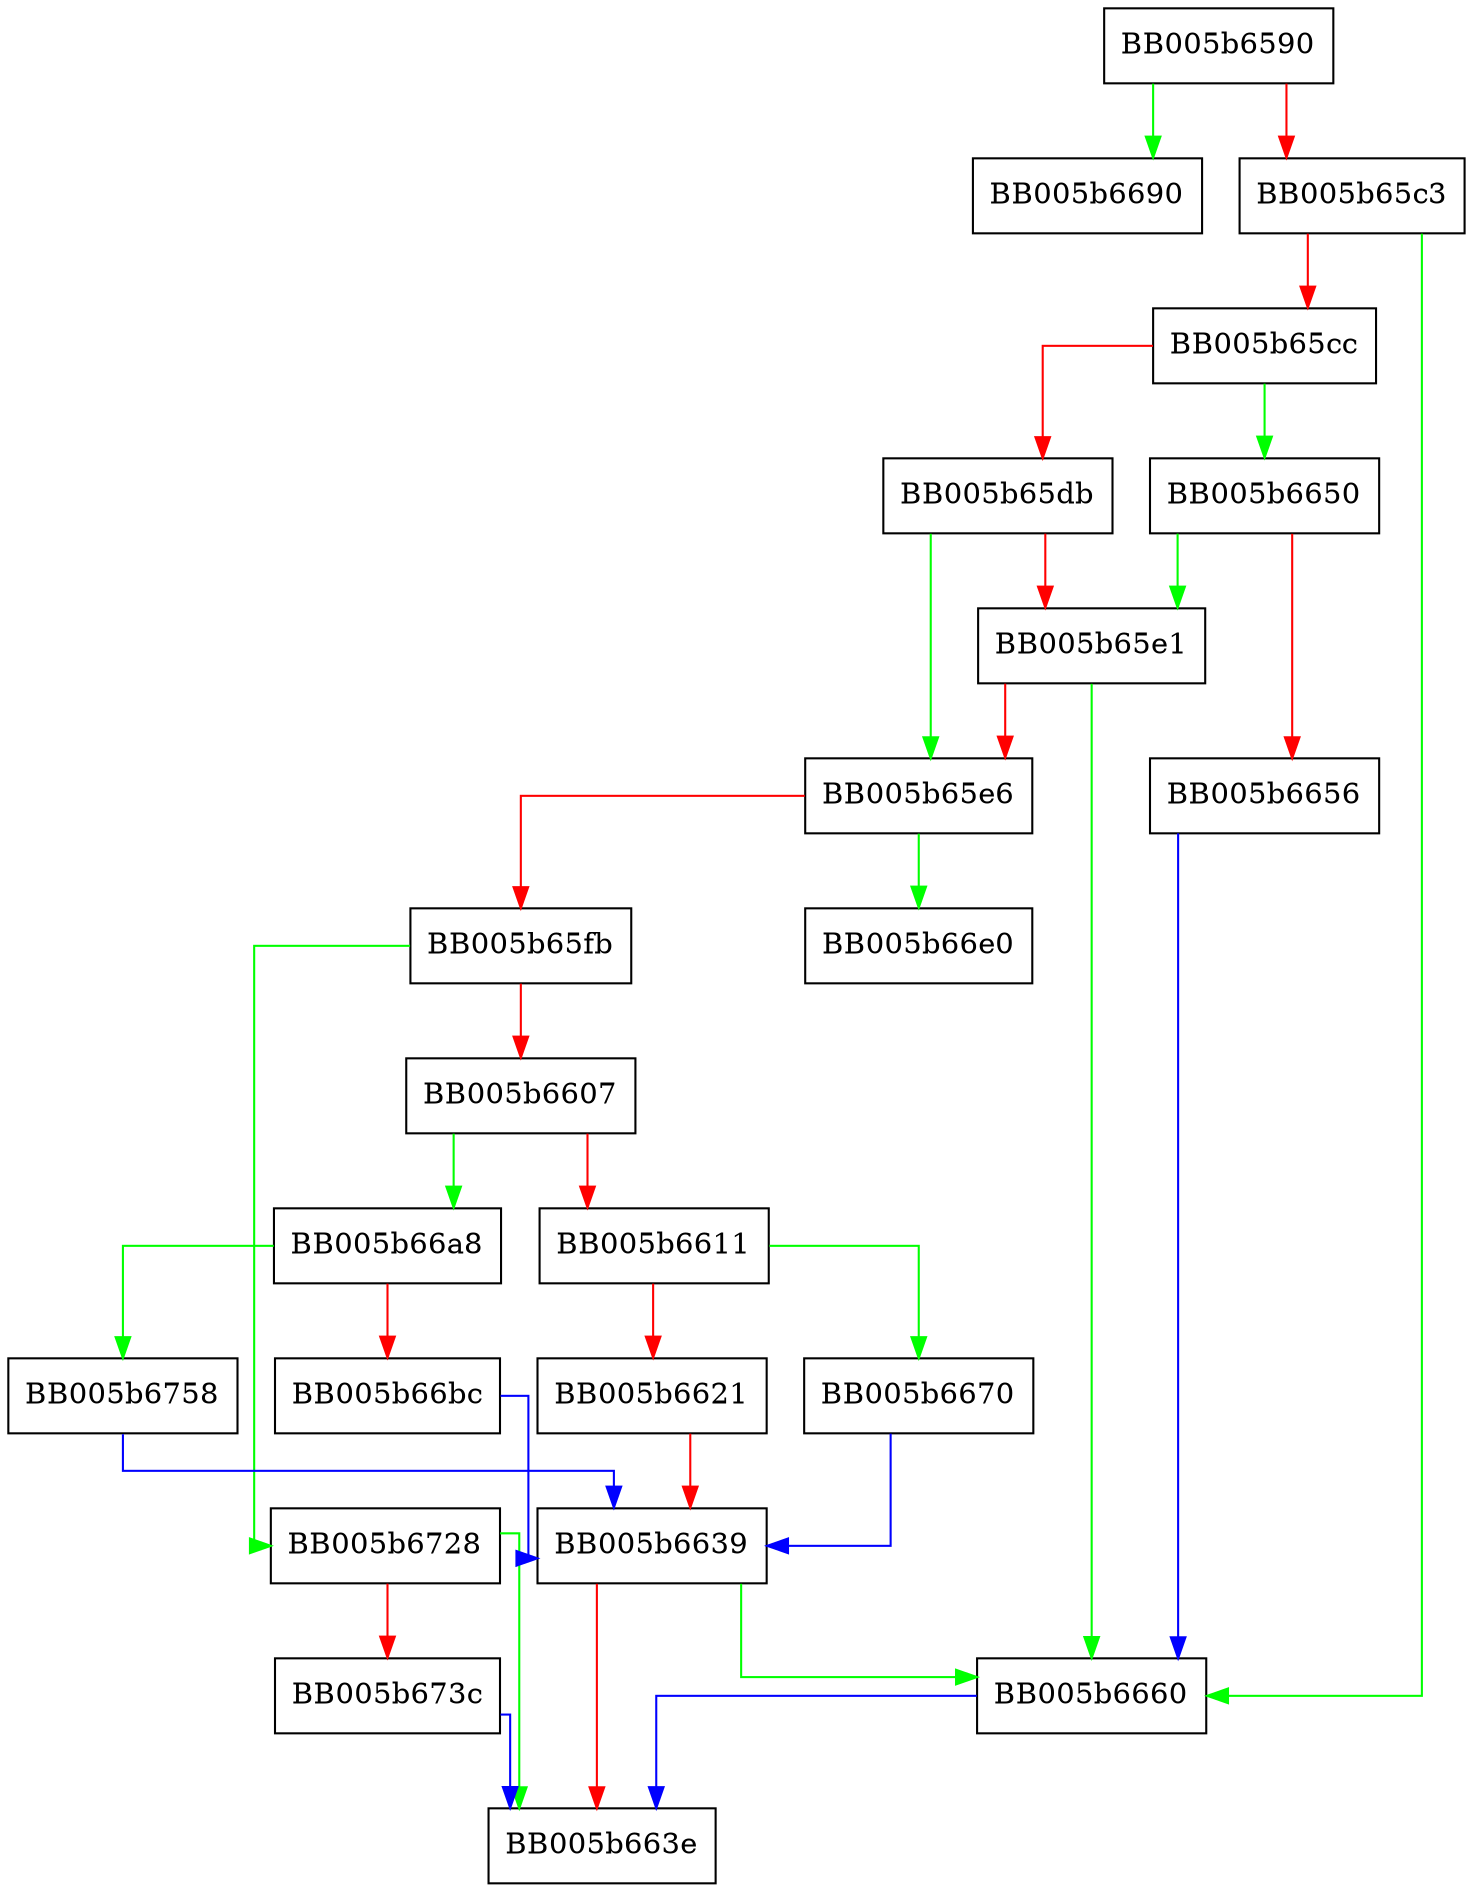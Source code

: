 digraph aes_wrap_cipher {
  node [shape="box"];
  graph [splines=ortho];
  BB005b6590 -> BB005b6690 [color="green"];
  BB005b6590 -> BB005b65c3 [color="red"];
  BB005b65c3 -> BB005b6660 [color="green"];
  BB005b65c3 -> BB005b65cc [color="red"];
  BB005b65cc -> BB005b6650 [color="green"];
  BB005b65cc -> BB005b65db [color="red"];
  BB005b65db -> BB005b65e6 [color="green"];
  BB005b65db -> BB005b65e1 [color="red"];
  BB005b65e1 -> BB005b6660 [color="green"];
  BB005b65e1 -> BB005b65e6 [color="red"];
  BB005b65e6 -> BB005b66e0 [color="green"];
  BB005b65e6 -> BB005b65fb [color="red"];
  BB005b65fb -> BB005b6728 [color="green"];
  BB005b65fb -> BB005b6607 [color="red"];
  BB005b6607 -> BB005b66a8 [color="green"];
  BB005b6607 -> BB005b6611 [color="red"];
  BB005b6611 -> BB005b6670 [color="green"];
  BB005b6611 -> BB005b6621 [color="red"];
  BB005b6621 -> BB005b6639 [color="red"];
  BB005b6639 -> BB005b6660 [color="green"];
  BB005b6639 -> BB005b663e [color="red"];
  BB005b6650 -> BB005b65e1 [color="green"];
  BB005b6650 -> BB005b6656 [color="red"];
  BB005b6656 -> BB005b6660 [color="blue"];
  BB005b6660 -> BB005b663e [color="blue"];
  BB005b6670 -> BB005b6639 [color="blue"];
  BB005b66a8 -> BB005b6758 [color="green"];
  BB005b66a8 -> BB005b66bc [color="red"];
  BB005b66bc -> BB005b6639 [color="blue"];
  BB005b6728 -> BB005b663e [color="green"];
  BB005b6728 -> BB005b673c [color="red"];
  BB005b673c -> BB005b663e [color="blue"];
  BB005b6758 -> BB005b6639 [color="blue"];
}